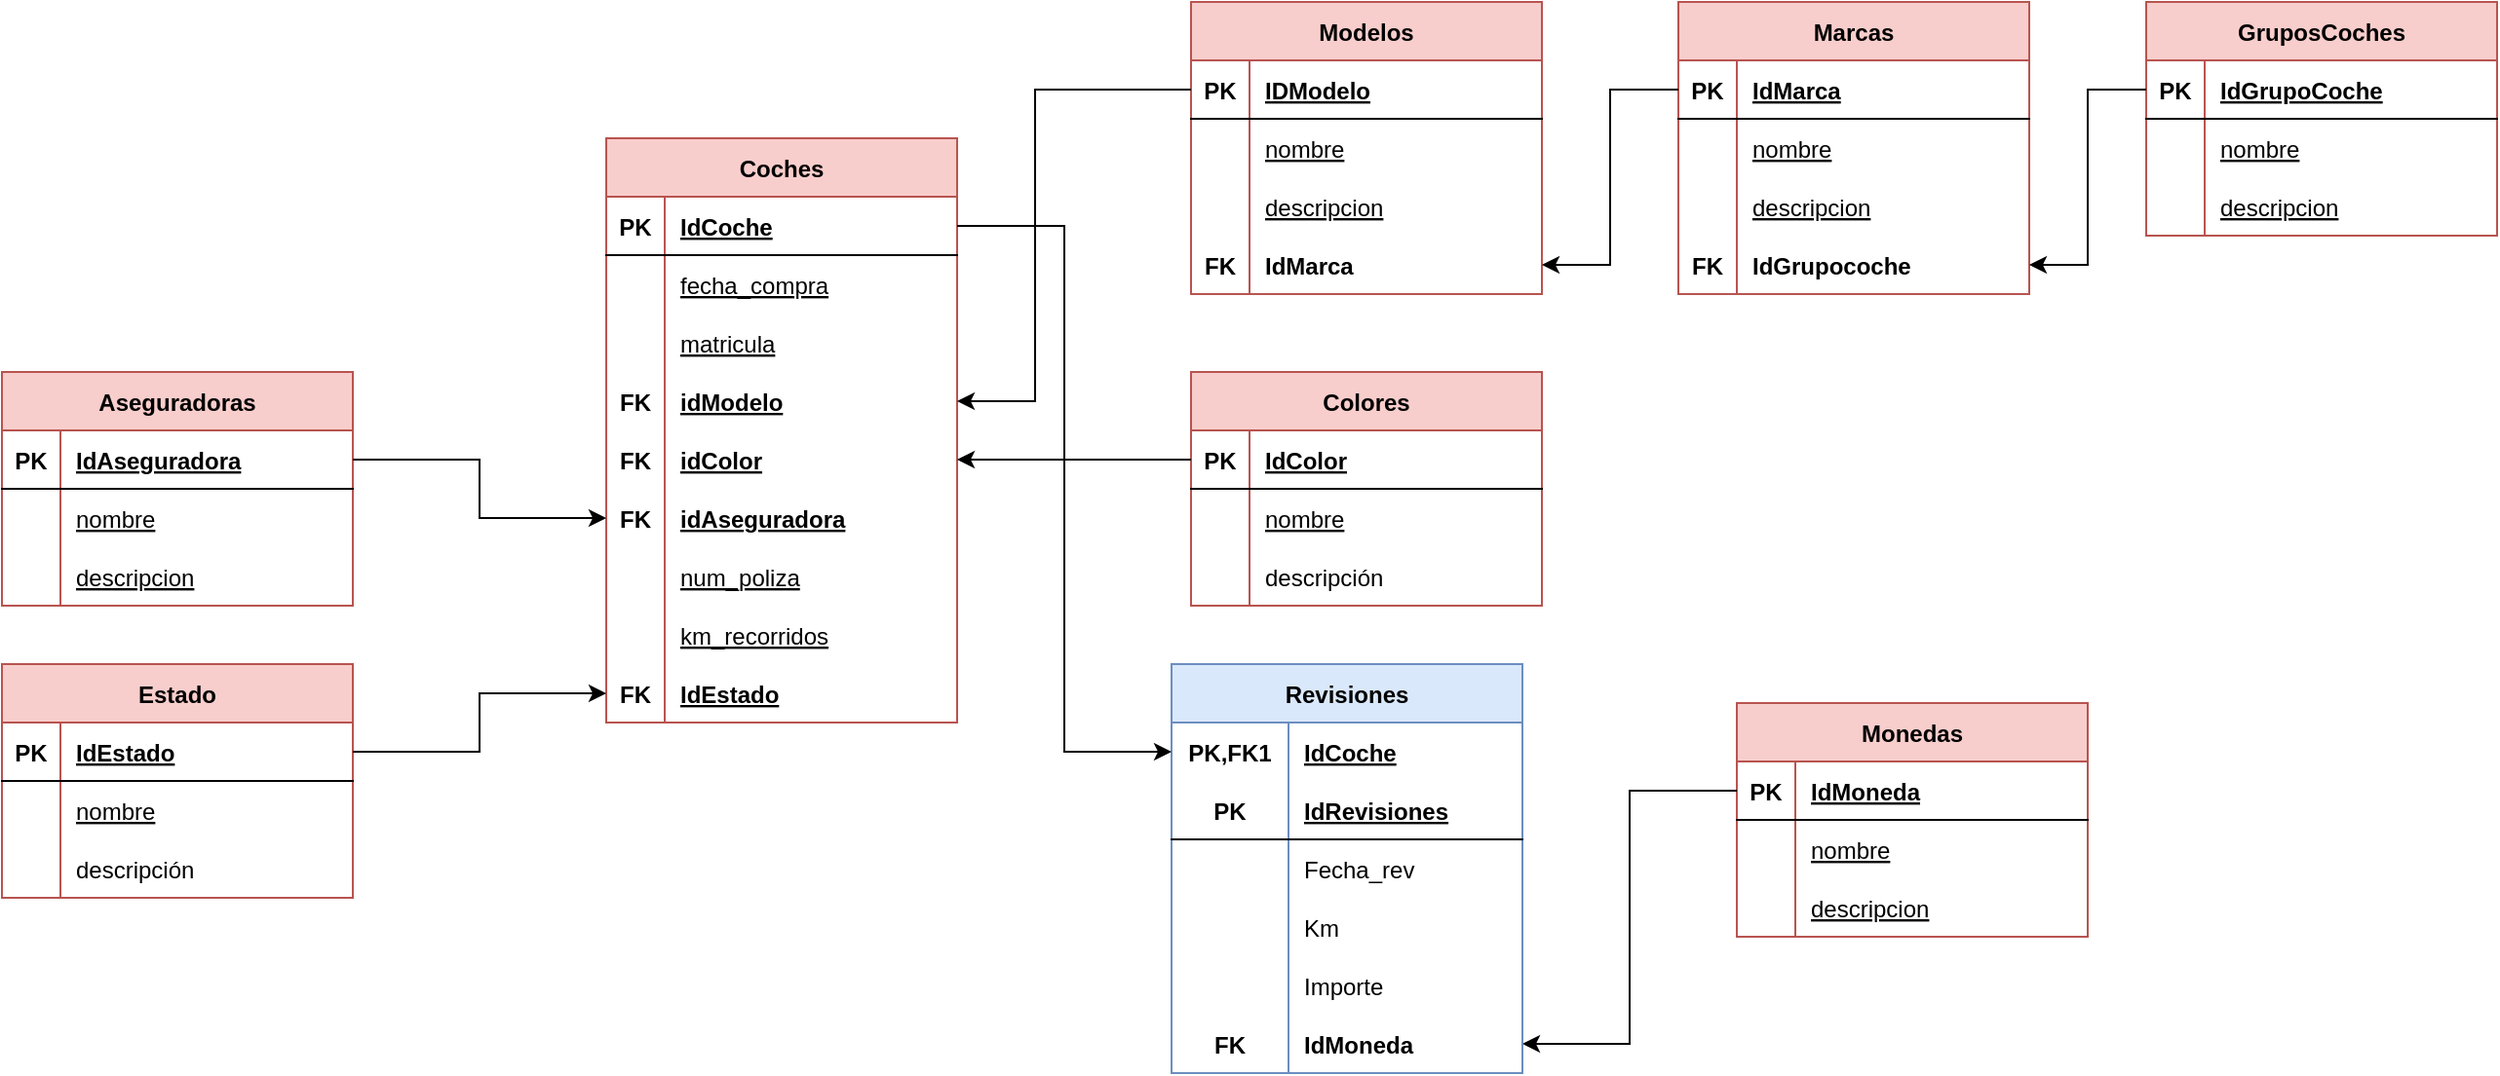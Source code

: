 <mxfile version="20.8.10" type="device"><diagram id="R2lEEEUBdFMjLlhIrx00" name="Page-1"><mxGraphModel dx="934" dy="561" grid="1" gridSize="10" guides="1" tooltips="1" connect="1" arrows="1" fold="1" page="1" pageScale="1" pageWidth="850" pageHeight="1100" math="0" shadow="0" extFonts="Permanent Marker^https://fonts.googleapis.com/css?family=Permanent+Marker"><root><mxCell id="0"/><mxCell id="1" parent="0"/><mxCell id="1F2Ah7RgyPgbSo4YrZWO-1" value="Coches" style="shape=table;startSize=30;container=1;collapsible=1;childLayout=tableLayout;fixedRows=1;rowLines=0;fontStyle=1;align=center;resizeLast=1;fillColor=#f8cecc;strokeColor=#b85450;" vertex="1" parent="1"><mxGeometry x="360" y="110" width="180" height="300" as="geometry"/></mxCell><mxCell id="1F2Ah7RgyPgbSo4YrZWO-2" value="" style="shape=tableRow;horizontal=0;startSize=0;swimlaneHead=0;swimlaneBody=0;fillColor=none;collapsible=0;dropTarget=0;points=[[0,0.5],[1,0.5]];portConstraint=eastwest;top=0;left=0;right=0;bottom=1;" vertex="1" parent="1F2Ah7RgyPgbSo4YrZWO-1"><mxGeometry y="30" width="180" height="30" as="geometry"/></mxCell><mxCell id="1F2Ah7RgyPgbSo4YrZWO-3" value="PK" style="shape=partialRectangle;connectable=0;fillColor=none;top=0;left=0;bottom=0;right=0;fontStyle=1;overflow=hidden;" vertex="1" parent="1F2Ah7RgyPgbSo4YrZWO-2"><mxGeometry width="30" height="30" as="geometry"><mxRectangle width="30" height="30" as="alternateBounds"/></mxGeometry></mxCell><mxCell id="1F2Ah7RgyPgbSo4YrZWO-4" value="IdCoche" style="shape=partialRectangle;connectable=0;fillColor=none;top=0;left=0;bottom=0;right=0;align=left;spacingLeft=6;fontStyle=5;overflow=hidden;" vertex="1" parent="1F2Ah7RgyPgbSo4YrZWO-2"><mxGeometry x="30" width="150" height="30" as="geometry"><mxRectangle width="150" height="30" as="alternateBounds"/></mxGeometry></mxCell><mxCell id="1F2Ah7RgyPgbSo4YrZWO-5" value="" style="shape=tableRow;horizontal=0;startSize=0;swimlaneHead=0;swimlaneBody=0;fillColor=none;collapsible=0;dropTarget=0;points=[[0,0.5],[1,0.5]];portConstraint=eastwest;top=0;left=0;right=0;bottom=0;" vertex="1" parent="1F2Ah7RgyPgbSo4YrZWO-1"><mxGeometry y="60" width="180" height="30" as="geometry"/></mxCell><mxCell id="1F2Ah7RgyPgbSo4YrZWO-6" value="" style="shape=partialRectangle;connectable=0;fillColor=none;top=0;left=0;bottom=0;right=0;editable=1;overflow=hidden;" vertex="1" parent="1F2Ah7RgyPgbSo4YrZWO-5"><mxGeometry width="30" height="30" as="geometry"><mxRectangle width="30" height="30" as="alternateBounds"/></mxGeometry></mxCell><mxCell id="1F2Ah7RgyPgbSo4YrZWO-7" value="fecha_compra" style="shape=partialRectangle;connectable=0;fillColor=none;top=0;left=0;bottom=0;right=0;align=left;spacingLeft=6;overflow=hidden;fontStyle=4" vertex="1" parent="1F2Ah7RgyPgbSo4YrZWO-5"><mxGeometry x="30" width="150" height="30" as="geometry"><mxRectangle width="150" height="30" as="alternateBounds"/></mxGeometry></mxCell><mxCell id="1F2Ah7RgyPgbSo4YrZWO-8" value="" style="shape=tableRow;horizontal=0;startSize=0;swimlaneHead=0;swimlaneBody=0;fillColor=none;collapsible=0;dropTarget=0;points=[[0,0.5],[1,0.5]];portConstraint=eastwest;top=0;left=0;right=0;bottom=0;" vertex="1" parent="1F2Ah7RgyPgbSo4YrZWO-1"><mxGeometry y="90" width="180" height="30" as="geometry"/></mxCell><mxCell id="1F2Ah7RgyPgbSo4YrZWO-9" value="" style="shape=partialRectangle;connectable=0;fillColor=none;top=0;left=0;bottom=0;right=0;editable=1;overflow=hidden;" vertex="1" parent="1F2Ah7RgyPgbSo4YrZWO-8"><mxGeometry width="30" height="30" as="geometry"><mxRectangle width="30" height="30" as="alternateBounds"/></mxGeometry></mxCell><mxCell id="1F2Ah7RgyPgbSo4YrZWO-10" value="matricula" style="shape=partialRectangle;connectable=0;fillColor=none;top=0;left=0;bottom=0;right=0;align=left;spacingLeft=6;overflow=hidden;fontStyle=4" vertex="1" parent="1F2Ah7RgyPgbSo4YrZWO-8"><mxGeometry x="30" width="150" height="30" as="geometry"><mxRectangle width="150" height="30" as="alternateBounds"/></mxGeometry></mxCell><mxCell id="1F2Ah7RgyPgbSo4YrZWO-11" value="" style="shape=tableRow;horizontal=0;startSize=0;swimlaneHead=0;swimlaneBody=0;fillColor=none;collapsible=0;dropTarget=0;points=[[0,0.5],[1,0.5]];portConstraint=eastwest;top=0;left=0;right=0;bottom=0;fontStyle=1" vertex="1" parent="1F2Ah7RgyPgbSo4YrZWO-1"><mxGeometry y="120" width="180" height="30" as="geometry"/></mxCell><mxCell id="1F2Ah7RgyPgbSo4YrZWO-12" value="FK" style="shape=partialRectangle;connectable=0;fillColor=none;top=0;left=0;bottom=0;right=0;editable=1;overflow=hidden;fontStyle=1" vertex="1" parent="1F2Ah7RgyPgbSo4YrZWO-11"><mxGeometry width="30" height="30" as="geometry"><mxRectangle width="30" height="30" as="alternateBounds"/></mxGeometry></mxCell><mxCell id="1F2Ah7RgyPgbSo4YrZWO-13" value="idModelo" style="shape=partialRectangle;connectable=0;fillColor=none;top=0;left=0;bottom=0;right=0;align=left;spacingLeft=6;overflow=hidden;fontStyle=5" vertex="1" parent="1F2Ah7RgyPgbSo4YrZWO-11"><mxGeometry x="30" width="150" height="30" as="geometry"><mxRectangle width="150" height="30" as="alternateBounds"/></mxGeometry></mxCell><mxCell id="1F2Ah7RgyPgbSo4YrZWO-27" value="" style="shape=tableRow;horizontal=0;startSize=0;swimlaneHead=0;swimlaneBody=0;fillColor=none;collapsible=0;dropTarget=0;points=[[0,0.5],[1,0.5]];portConstraint=eastwest;top=0;left=0;right=0;bottom=0;" vertex="1" parent="1F2Ah7RgyPgbSo4YrZWO-1"><mxGeometry y="150" width="180" height="30" as="geometry"/></mxCell><mxCell id="1F2Ah7RgyPgbSo4YrZWO-28" value="FK" style="shape=partialRectangle;connectable=0;fillColor=none;top=0;left=0;bottom=0;right=0;editable=1;overflow=hidden;fontStyle=1" vertex="1" parent="1F2Ah7RgyPgbSo4YrZWO-27"><mxGeometry width="30" height="30" as="geometry"><mxRectangle width="30" height="30" as="alternateBounds"/></mxGeometry></mxCell><mxCell id="1F2Ah7RgyPgbSo4YrZWO-29" value="idColor" style="shape=partialRectangle;connectable=0;fillColor=none;top=0;left=0;bottom=0;right=0;align=left;spacingLeft=6;overflow=hidden;fontStyle=5" vertex="1" parent="1F2Ah7RgyPgbSo4YrZWO-27"><mxGeometry x="30" width="150" height="30" as="geometry"><mxRectangle width="150" height="30" as="alternateBounds"/></mxGeometry></mxCell><mxCell id="1F2Ah7RgyPgbSo4YrZWO-30" value="" style="shape=tableRow;horizontal=0;startSize=0;swimlaneHead=0;swimlaneBody=0;fillColor=none;collapsible=0;dropTarget=0;points=[[0,0.5],[1,0.5]];portConstraint=eastwest;top=0;left=0;right=0;bottom=0;" vertex="1" parent="1F2Ah7RgyPgbSo4YrZWO-1"><mxGeometry y="180" width="180" height="30" as="geometry"/></mxCell><mxCell id="1F2Ah7RgyPgbSo4YrZWO-31" value="FK" style="shape=partialRectangle;connectable=0;fillColor=none;top=0;left=0;bottom=0;right=0;editable=1;overflow=hidden;fontStyle=1" vertex="1" parent="1F2Ah7RgyPgbSo4YrZWO-30"><mxGeometry width="30" height="30" as="geometry"><mxRectangle width="30" height="30" as="alternateBounds"/></mxGeometry></mxCell><mxCell id="1F2Ah7RgyPgbSo4YrZWO-32" value="idAseguradora" style="shape=partialRectangle;connectable=0;fillColor=none;top=0;left=0;bottom=0;right=0;align=left;spacingLeft=6;overflow=hidden;fontStyle=5" vertex="1" parent="1F2Ah7RgyPgbSo4YrZWO-30"><mxGeometry x="30" width="150" height="30" as="geometry"><mxRectangle width="150" height="30" as="alternateBounds"/></mxGeometry></mxCell><mxCell id="1F2Ah7RgyPgbSo4YrZWO-71" value="" style="shape=tableRow;horizontal=0;startSize=0;swimlaneHead=0;swimlaneBody=0;fillColor=none;collapsible=0;dropTarget=0;points=[[0,0.5],[1,0.5]];portConstraint=eastwest;top=0;left=0;right=0;bottom=0;" vertex="1" parent="1F2Ah7RgyPgbSo4YrZWO-1"><mxGeometry y="210" width="180" height="30" as="geometry"/></mxCell><mxCell id="1F2Ah7RgyPgbSo4YrZWO-72" value="" style="shape=partialRectangle;connectable=0;fillColor=none;top=0;left=0;bottom=0;right=0;editable=1;overflow=hidden;" vertex="1" parent="1F2Ah7RgyPgbSo4YrZWO-71"><mxGeometry width="30" height="30" as="geometry"><mxRectangle width="30" height="30" as="alternateBounds"/></mxGeometry></mxCell><mxCell id="1F2Ah7RgyPgbSo4YrZWO-73" value="num_poliza" style="shape=partialRectangle;connectable=0;fillColor=none;top=0;left=0;bottom=0;right=0;align=left;spacingLeft=6;overflow=hidden;fontStyle=4" vertex="1" parent="1F2Ah7RgyPgbSo4YrZWO-71"><mxGeometry x="30" width="150" height="30" as="geometry"><mxRectangle width="150" height="30" as="alternateBounds"/></mxGeometry></mxCell><mxCell id="1F2Ah7RgyPgbSo4YrZWO-118" value="" style="shape=tableRow;horizontal=0;startSize=0;swimlaneHead=0;swimlaneBody=0;fillColor=none;collapsible=0;dropTarget=0;points=[[0,0.5],[1,0.5]];portConstraint=eastwest;top=0;left=0;right=0;bottom=0;" vertex="1" parent="1F2Ah7RgyPgbSo4YrZWO-1"><mxGeometry y="240" width="180" height="30" as="geometry"/></mxCell><mxCell id="1F2Ah7RgyPgbSo4YrZWO-119" value="" style="shape=partialRectangle;connectable=0;fillColor=none;top=0;left=0;bottom=0;right=0;editable=1;overflow=hidden;" vertex="1" parent="1F2Ah7RgyPgbSo4YrZWO-118"><mxGeometry width="30" height="30" as="geometry"><mxRectangle width="30" height="30" as="alternateBounds"/></mxGeometry></mxCell><mxCell id="1F2Ah7RgyPgbSo4YrZWO-120" value="km_recorridos" style="shape=partialRectangle;connectable=0;fillColor=none;top=0;left=0;bottom=0;right=0;align=left;spacingLeft=6;overflow=hidden;fontStyle=4" vertex="1" parent="1F2Ah7RgyPgbSo4YrZWO-118"><mxGeometry x="30" width="150" height="30" as="geometry"><mxRectangle width="150" height="30" as="alternateBounds"/></mxGeometry></mxCell><mxCell id="1F2Ah7RgyPgbSo4YrZWO-325" value="" style="shape=tableRow;horizontal=0;startSize=0;swimlaneHead=0;swimlaneBody=0;fillColor=none;collapsible=0;dropTarget=0;points=[[0,0.5],[1,0.5]];portConstraint=eastwest;top=0;left=0;right=0;bottom=0;" vertex="1" parent="1F2Ah7RgyPgbSo4YrZWO-1"><mxGeometry y="270" width="180" height="30" as="geometry"/></mxCell><mxCell id="1F2Ah7RgyPgbSo4YrZWO-326" value="FK" style="shape=partialRectangle;connectable=0;fillColor=none;top=0;left=0;bottom=0;right=0;editable=1;overflow=hidden;fontStyle=1" vertex="1" parent="1F2Ah7RgyPgbSo4YrZWO-325"><mxGeometry width="30" height="30" as="geometry"><mxRectangle width="30" height="30" as="alternateBounds"/></mxGeometry></mxCell><mxCell id="1F2Ah7RgyPgbSo4YrZWO-327" value="IdEstado" style="shape=partialRectangle;connectable=0;fillColor=none;top=0;left=0;bottom=0;right=0;align=left;spacingLeft=6;overflow=hidden;fontStyle=5" vertex="1" parent="1F2Ah7RgyPgbSo4YrZWO-325"><mxGeometry x="30" width="150" height="30" as="geometry"><mxRectangle width="150" height="30" as="alternateBounds"/></mxGeometry></mxCell><mxCell id="1F2Ah7RgyPgbSo4YrZWO-14" value="Colores" style="shape=table;startSize=30;container=1;collapsible=1;childLayout=tableLayout;fixedRows=1;rowLines=0;fontStyle=1;align=center;resizeLast=1;fillColor=#f8cecc;strokeColor=#b85450;" vertex="1" parent="1"><mxGeometry x="660" y="230" width="180" height="120" as="geometry"/></mxCell><mxCell id="1F2Ah7RgyPgbSo4YrZWO-15" value="" style="shape=tableRow;horizontal=0;startSize=0;swimlaneHead=0;swimlaneBody=0;fillColor=none;collapsible=0;dropTarget=0;points=[[0,0.5],[1,0.5]];portConstraint=eastwest;top=0;left=0;right=0;bottom=1;" vertex="1" parent="1F2Ah7RgyPgbSo4YrZWO-14"><mxGeometry y="30" width="180" height="30" as="geometry"/></mxCell><mxCell id="1F2Ah7RgyPgbSo4YrZWO-16" value="PK" style="shape=partialRectangle;connectable=0;fillColor=none;top=0;left=0;bottom=0;right=0;fontStyle=1;overflow=hidden;" vertex="1" parent="1F2Ah7RgyPgbSo4YrZWO-15"><mxGeometry width="30" height="30" as="geometry"><mxRectangle width="30" height="30" as="alternateBounds"/></mxGeometry></mxCell><mxCell id="1F2Ah7RgyPgbSo4YrZWO-17" value="IdColor" style="shape=partialRectangle;connectable=0;fillColor=none;top=0;left=0;bottom=0;right=0;align=left;spacingLeft=6;fontStyle=5;overflow=hidden;" vertex="1" parent="1F2Ah7RgyPgbSo4YrZWO-15"><mxGeometry x="30" width="150" height="30" as="geometry"><mxRectangle width="150" height="30" as="alternateBounds"/></mxGeometry></mxCell><mxCell id="1F2Ah7RgyPgbSo4YrZWO-18" value="" style="shape=tableRow;horizontal=0;startSize=0;swimlaneHead=0;swimlaneBody=0;fillColor=none;collapsible=0;dropTarget=0;points=[[0,0.5],[1,0.5]];portConstraint=eastwest;top=0;left=0;right=0;bottom=0;" vertex="1" parent="1F2Ah7RgyPgbSo4YrZWO-14"><mxGeometry y="60" width="180" height="30" as="geometry"/></mxCell><mxCell id="1F2Ah7RgyPgbSo4YrZWO-19" value="" style="shape=partialRectangle;connectable=0;fillColor=none;top=0;left=0;bottom=0;right=0;editable=1;overflow=hidden;" vertex="1" parent="1F2Ah7RgyPgbSo4YrZWO-18"><mxGeometry width="30" height="30" as="geometry"><mxRectangle width="30" height="30" as="alternateBounds"/></mxGeometry></mxCell><mxCell id="1F2Ah7RgyPgbSo4YrZWO-20" value="nombre" style="shape=partialRectangle;connectable=0;fillColor=none;top=0;left=0;bottom=0;right=0;align=left;spacingLeft=6;overflow=hidden;fontStyle=4" vertex="1" parent="1F2Ah7RgyPgbSo4YrZWO-18"><mxGeometry x="30" width="150" height="30" as="geometry"><mxRectangle width="150" height="30" as="alternateBounds"/></mxGeometry></mxCell><mxCell id="1F2Ah7RgyPgbSo4YrZWO-21" value="" style="shape=tableRow;horizontal=0;startSize=0;swimlaneHead=0;swimlaneBody=0;fillColor=none;collapsible=0;dropTarget=0;points=[[0,0.5],[1,0.5]];portConstraint=eastwest;top=0;left=0;right=0;bottom=0;" vertex="1" parent="1F2Ah7RgyPgbSo4YrZWO-14"><mxGeometry y="90" width="180" height="30" as="geometry"/></mxCell><mxCell id="1F2Ah7RgyPgbSo4YrZWO-22" value="" style="shape=partialRectangle;connectable=0;fillColor=none;top=0;left=0;bottom=0;right=0;editable=1;overflow=hidden;" vertex="1" parent="1F2Ah7RgyPgbSo4YrZWO-21"><mxGeometry width="30" height="30" as="geometry"><mxRectangle width="30" height="30" as="alternateBounds"/></mxGeometry></mxCell><mxCell id="1F2Ah7RgyPgbSo4YrZWO-23" value="descripción" style="shape=partialRectangle;connectable=0;fillColor=none;top=0;left=0;bottom=0;right=0;align=left;spacingLeft=6;overflow=hidden;" vertex="1" parent="1F2Ah7RgyPgbSo4YrZWO-21"><mxGeometry x="30" width="150" height="30" as="geometry"><mxRectangle width="150" height="30" as="alternateBounds"/></mxGeometry></mxCell><mxCell id="1F2Ah7RgyPgbSo4YrZWO-124" style="edgeStyle=orthogonalEdgeStyle;rounded=0;orthogonalLoop=1;jettySize=auto;html=1;exitX=0;exitY=0.5;exitDx=0;exitDy=0;entryX=1;entryY=0.5;entryDx=0;entryDy=0;" edge="1" parent="1" source="1F2Ah7RgyPgbSo4YrZWO-15" target="1F2Ah7RgyPgbSo4YrZWO-27"><mxGeometry relative="1" as="geometry"/></mxCell><mxCell id="1F2Ah7RgyPgbSo4YrZWO-125" value="Modelos" style="shape=table;startSize=30;container=1;collapsible=1;childLayout=tableLayout;fixedRows=1;rowLines=0;fontStyle=1;align=center;resizeLast=1;fillColor=#f8cecc;strokeColor=#b85450;" vertex="1" parent="1"><mxGeometry x="660" y="40" width="180" height="150" as="geometry"/></mxCell><mxCell id="1F2Ah7RgyPgbSo4YrZWO-126" value="" style="shape=tableRow;horizontal=0;startSize=0;swimlaneHead=0;swimlaneBody=0;fillColor=none;collapsible=0;dropTarget=0;points=[[0,0.5],[1,0.5]];portConstraint=eastwest;top=0;left=0;right=0;bottom=1;" vertex="1" parent="1F2Ah7RgyPgbSo4YrZWO-125"><mxGeometry y="30" width="180" height="30" as="geometry"/></mxCell><mxCell id="1F2Ah7RgyPgbSo4YrZWO-127" value="PK" style="shape=partialRectangle;connectable=0;fillColor=none;top=0;left=0;bottom=0;right=0;fontStyle=1;overflow=hidden;" vertex="1" parent="1F2Ah7RgyPgbSo4YrZWO-126"><mxGeometry width="30" height="30" as="geometry"><mxRectangle width="30" height="30" as="alternateBounds"/></mxGeometry></mxCell><mxCell id="1F2Ah7RgyPgbSo4YrZWO-128" value="IDModelo" style="shape=partialRectangle;connectable=0;fillColor=none;top=0;left=0;bottom=0;right=0;align=left;spacingLeft=6;fontStyle=5;overflow=hidden;" vertex="1" parent="1F2Ah7RgyPgbSo4YrZWO-126"><mxGeometry x="30" width="150" height="30" as="geometry"><mxRectangle width="150" height="30" as="alternateBounds"/></mxGeometry></mxCell><mxCell id="1F2Ah7RgyPgbSo4YrZWO-129" value="" style="shape=tableRow;horizontal=0;startSize=0;swimlaneHead=0;swimlaneBody=0;fillColor=none;collapsible=0;dropTarget=0;points=[[0,0.5],[1,0.5]];portConstraint=eastwest;top=0;left=0;right=0;bottom=0;" vertex="1" parent="1F2Ah7RgyPgbSo4YrZWO-125"><mxGeometry y="60" width="180" height="30" as="geometry"/></mxCell><mxCell id="1F2Ah7RgyPgbSo4YrZWO-130" value="" style="shape=partialRectangle;connectable=0;fillColor=none;top=0;left=0;bottom=0;right=0;editable=1;overflow=hidden;" vertex="1" parent="1F2Ah7RgyPgbSo4YrZWO-129"><mxGeometry width="30" height="30" as="geometry"><mxRectangle width="30" height="30" as="alternateBounds"/></mxGeometry></mxCell><mxCell id="1F2Ah7RgyPgbSo4YrZWO-131" value="nombre" style="shape=partialRectangle;connectable=0;fillColor=none;top=0;left=0;bottom=0;right=0;align=left;spacingLeft=6;overflow=hidden;fontStyle=4" vertex="1" parent="1F2Ah7RgyPgbSo4YrZWO-129"><mxGeometry x="30" width="150" height="30" as="geometry"><mxRectangle width="150" height="30" as="alternateBounds"/></mxGeometry></mxCell><mxCell id="1F2Ah7RgyPgbSo4YrZWO-132" value="" style="shape=tableRow;horizontal=0;startSize=0;swimlaneHead=0;swimlaneBody=0;fillColor=none;collapsible=0;dropTarget=0;points=[[0,0.5],[1,0.5]];portConstraint=eastwest;top=0;left=0;right=0;bottom=0;" vertex="1" parent="1F2Ah7RgyPgbSo4YrZWO-125"><mxGeometry y="90" width="180" height="30" as="geometry"/></mxCell><mxCell id="1F2Ah7RgyPgbSo4YrZWO-133" value="" style="shape=partialRectangle;connectable=0;fillColor=none;top=0;left=0;bottom=0;right=0;editable=1;overflow=hidden;" vertex="1" parent="1F2Ah7RgyPgbSo4YrZWO-132"><mxGeometry width="30" height="30" as="geometry"><mxRectangle width="30" height="30" as="alternateBounds"/></mxGeometry></mxCell><mxCell id="1F2Ah7RgyPgbSo4YrZWO-134" value="descripcion" style="shape=partialRectangle;connectable=0;fillColor=none;top=0;left=0;bottom=0;right=0;align=left;spacingLeft=6;overflow=hidden;fontStyle=4" vertex="1" parent="1F2Ah7RgyPgbSo4YrZWO-132"><mxGeometry x="30" width="150" height="30" as="geometry"><mxRectangle width="150" height="30" as="alternateBounds"/></mxGeometry></mxCell><mxCell id="1F2Ah7RgyPgbSo4YrZWO-135" value="" style="shape=tableRow;horizontal=0;startSize=0;swimlaneHead=0;swimlaneBody=0;fillColor=none;collapsible=0;dropTarget=0;points=[[0,0.5],[1,0.5]];portConstraint=eastwest;top=0;left=0;right=0;bottom=0;" vertex="1" parent="1F2Ah7RgyPgbSo4YrZWO-125"><mxGeometry y="120" width="180" height="30" as="geometry"/></mxCell><mxCell id="1F2Ah7RgyPgbSo4YrZWO-136" value="FK" style="shape=partialRectangle;connectable=0;fillColor=none;top=0;left=0;bottom=0;right=0;editable=1;overflow=hidden;fontStyle=1" vertex="1" parent="1F2Ah7RgyPgbSo4YrZWO-135"><mxGeometry width="30" height="30" as="geometry"><mxRectangle width="30" height="30" as="alternateBounds"/></mxGeometry></mxCell><mxCell id="1F2Ah7RgyPgbSo4YrZWO-137" value="IdMarca" style="shape=partialRectangle;connectable=0;fillColor=none;top=0;left=0;bottom=0;right=0;align=left;spacingLeft=6;overflow=hidden;fontStyle=1" vertex="1" parent="1F2Ah7RgyPgbSo4YrZWO-135"><mxGeometry x="30" width="150" height="30" as="geometry"><mxRectangle width="150" height="30" as="alternateBounds"/></mxGeometry></mxCell><mxCell id="1F2Ah7RgyPgbSo4YrZWO-138" value="Marcas" style="shape=table;startSize=30;container=1;collapsible=1;childLayout=tableLayout;fixedRows=1;rowLines=0;fontStyle=1;align=center;resizeLast=1;fillColor=#f8cecc;strokeColor=#b85450;" vertex="1" parent="1"><mxGeometry x="910" y="40" width="180" height="150" as="geometry"/></mxCell><mxCell id="1F2Ah7RgyPgbSo4YrZWO-139" value="" style="shape=tableRow;horizontal=0;startSize=0;swimlaneHead=0;swimlaneBody=0;fillColor=none;collapsible=0;dropTarget=0;points=[[0,0.5],[1,0.5]];portConstraint=eastwest;top=0;left=0;right=0;bottom=1;" vertex="1" parent="1F2Ah7RgyPgbSo4YrZWO-138"><mxGeometry y="30" width="180" height="30" as="geometry"/></mxCell><mxCell id="1F2Ah7RgyPgbSo4YrZWO-140" value="PK" style="shape=partialRectangle;connectable=0;fillColor=none;top=0;left=0;bottom=0;right=0;fontStyle=1;overflow=hidden;" vertex="1" parent="1F2Ah7RgyPgbSo4YrZWO-139"><mxGeometry width="30" height="30" as="geometry"><mxRectangle width="30" height="30" as="alternateBounds"/></mxGeometry></mxCell><mxCell id="1F2Ah7RgyPgbSo4YrZWO-141" value="IdMarca" style="shape=partialRectangle;connectable=0;fillColor=none;top=0;left=0;bottom=0;right=0;align=left;spacingLeft=6;fontStyle=5;overflow=hidden;" vertex="1" parent="1F2Ah7RgyPgbSo4YrZWO-139"><mxGeometry x="30" width="150" height="30" as="geometry"><mxRectangle width="150" height="30" as="alternateBounds"/></mxGeometry></mxCell><mxCell id="1F2Ah7RgyPgbSo4YrZWO-142" value="" style="shape=tableRow;horizontal=0;startSize=0;swimlaneHead=0;swimlaneBody=0;fillColor=none;collapsible=0;dropTarget=0;points=[[0,0.5],[1,0.5]];portConstraint=eastwest;top=0;left=0;right=0;bottom=0;" vertex="1" parent="1F2Ah7RgyPgbSo4YrZWO-138"><mxGeometry y="60" width="180" height="30" as="geometry"/></mxCell><mxCell id="1F2Ah7RgyPgbSo4YrZWO-143" value="" style="shape=partialRectangle;connectable=0;fillColor=none;top=0;left=0;bottom=0;right=0;editable=1;overflow=hidden;" vertex="1" parent="1F2Ah7RgyPgbSo4YrZWO-142"><mxGeometry width="30" height="30" as="geometry"><mxRectangle width="30" height="30" as="alternateBounds"/></mxGeometry></mxCell><mxCell id="1F2Ah7RgyPgbSo4YrZWO-144" value="nombre" style="shape=partialRectangle;connectable=0;fillColor=none;top=0;left=0;bottom=0;right=0;align=left;spacingLeft=6;overflow=hidden;fontStyle=4" vertex="1" parent="1F2Ah7RgyPgbSo4YrZWO-142"><mxGeometry x="30" width="150" height="30" as="geometry"><mxRectangle width="150" height="30" as="alternateBounds"/></mxGeometry></mxCell><mxCell id="1F2Ah7RgyPgbSo4YrZWO-145" value="" style="shape=tableRow;horizontal=0;startSize=0;swimlaneHead=0;swimlaneBody=0;fillColor=none;collapsible=0;dropTarget=0;points=[[0,0.5],[1,0.5]];portConstraint=eastwest;top=0;left=0;right=0;bottom=0;fontStyle=0" vertex="1" parent="1F2Ah7RgyPgbSo4YrZWO-138"><mxGeometry y="90" width="180" height="30" as="geometry"/></mxCell><mxCell id="1F2Ah7RgyPgbSo4YrZWO-146" value="" style="shape=partialRectangle;connectable=0;fillColor=none;top=0;left=0;bottom=0;right=0;editable=1;overflow=hidden;" vertex="1" parent="1F2Ah7RgyPgbSo4YrZWO-145"><mxGeometry width="30" height="30" as="geometry"><mxRectangle width="30" height="30" as="alternateBounds"/></mxGeometry></mxCell><mxCell id="1F2Ah7RgyPgbSo4YrZWO-147" value="descripcion" style="shape=partialRectangle;connectable=0;fillColor=none;top=0;left=0;bottom=0;right=0;align=left;spacingLeft=6;overflow=hidden;fontStyle=4" vertex="1" parent="1F2Ah7RgyPgbSo4YrZWO-145"><mxGeometry x="30" width="150" height="30" as="geometry"><mxRectangle width="150" height="30" as="alternateBounds"/></mxGeometry></mxCell><mxCell id="1F2Ah7RgyPgbSo4YrZWO-148" value="" style="shape=tableRow;horizontal=0;startSize=0;swimlaneHead=0;swimlaneBody=0;fillColor=none;collapsible=0;dropTarget=0;points=[[0,0.5],[1,0.5]];portConstraint=eastwest;top=0;left=0;right=0;bottom=0;" vertex="1" parent="1F2Ah7RgyPgbSo4YrZWO-138"><mxGeometry y="120" width="180" height="30" as="geometry"/></mxCell><mxCell id="1F2Ah7RgyPgbSo4YrZWO-149" value="FK" style="shape=partialRectangle;connectable=0;fillColor=none;top=0;left=0;bottom=0;right=0;editable=1;overflow=hidden;fontStyle=1" vertex="1" parent="1F2Ah7RgyPgbSo4YrZWO-148"><mxGeometry width="30" height="30" as="geometry"><mxRectangle width="30" height="30" as="alternateBounds"/></mxGeometry></mxCell><mxCell id="1F2Ah7RgyPgbSo4YrZWO-150" value="IdGrupocoche" style="shape=partialRectangle;connectable=0;fillColor=none;top=0;left=0;bottom=0;right=0;align=left;spacingLeft=6;overflow=hidden;fontStyle=1" vertex="1" parent="1F2Ah7RgyPgbSo4YrZWO-148"><mxGeometry x="30" width="150" height="30" as="geometry"><mxRectangle width="150" height="30" as="alternateBounds"/></mxGeometry></mxCell><mxCell id="1F2Ah7RgyPgbSo4YrZWO-151" value="GruposCoches" style="shape=table;startSize=30;container=1;collapsible=1;childLayout=tableLayout;fixedRows=1;rowLines=0;fontStyle=1;align=center;resizeLast=1;fillColor=#f8cecc;strokeColor=#b85450;" vertex="1" parent="1"><mxGeometry x="1150" y="40" width="180" height="120" as="geometry"/></mxCell><mxCell id="1F2Ah7RgyPgbSo4YrZWO-152" value="" style="shape=tableRow;horizontal=0;startSize=0;swimlaneHead=0;swimlaneBody=0;fillColor=none;collapsible=0;dropTarget=0;points=[[0,0.5],[1,0.5]];portConstraint=eastwest;top=0;left=0;right=0;bottom=1;" vertex="1" parent="1F2Ah7RgyPgbSo4YrZWO-151"><mxGeometry y="30" width="180" height="30" as="geometry"/></mxCell><mxCell id="1F2Ah7RgyPgbSo4YrZWO-153" value="PK" style="shape=partialRectangle;connectable=0;fillColor=none;top=0;left=0;bottom=0;right=0;fontStyle=1;overflow=hidden;" vertex="1" parent="1F2Ah7RgyPgbSo4YrZWO-152"><mxGeometry width="30" height="30" as="geometry"><mxRectangle width="30" height="30" as="alternateBounds"/></mxGeometry></mxCell><mxCell id="1F2Ah7RgyPgbSo4YrZWO-154" value="IdGrupoCoche" style="shape=partialRectangle;connectable=0;fillColor=none;top=0;left=0;bottom=0;right=0;align=left;spacingLeft=6;fontStyle=5;overflow=hidden;" vertex="1" parent="1F2Ah7RgyPgbSo4YrZWO-152"><mxGeometry x="30" width="150" height="30" as="geometry"><mxRectangle width="150" height="30" as="alternateBounds"/></mxGeometry></mxCell><mxCell id="1F2Ah7RgyPgbSo4YrZWO-155" value="" style="shape=tableRow;horizontal=0;startSize=0;swimlaneHead=0;swimlaneBody=0;fillColor=none;collapsible=0;dropTarget=0;points=[[0,0.5],[1,0.5]];portConstraint=eastwest;top=0;left=0;right=0;bottom=0;" vertex="1" parent="1F2Ah7RgyPgbSo4YrZWO-151"><mxGeometry y="60" width="180" height="30" as="geometry"/></mxCell><mxCell id="1F2Ah7RgyPgbSo4YrZWO-156" value="" style="shape=partialRectangle;connectable=0;fillColor=none;top=0;left=0;bottom=0;right=0;editable=1;overflow=hidden;" vertex="1" parent="1F2Ah7RgyPgbSo4YrZWO-155"><mxGeometry width="30" height="30" as="geometry"><mxRectangle width="30" height="30" as="alternateBounds"/></mxGeometry></mxCell><mxCell id="1F2Ah7RgyPgbSo4YrZWO-157" value="nombre" style="shape=partialRectangle;connectable=0;fillColor=none;top=0;left=0;bottom=0;right=0;align=left;spacingLeft=6;overflow=hidden;fontStyle=4" vertex="1" parent="1F2Ah7RgyPgbSo4YrZWO-155"><mxGeometry x="30" width="150" height="30" as="geometry"><mxRectangle width="150" height="30" as="alternateBounds"/></mxGeometry></mxCell><mxCell id="1F2Ah7RgyPgbSo4YrZWO-158" value="" style="shape=tableRow;horizontal=0;startSize=0;swimlaneHead=0;swimlaneBody=0;fillColor=none;collapsible=0;dropTarget=0;points=[[0,0.5],[1,0.5]];portConstraint=eastwest;top=0;left=0;right=0;bottom=0;" vertex="1" parent="1F2Ah7RgyPgbSo4YrZWO-151"><mxGeometry y="90" width="180" height="30" as="geometry"/></mxCell><mxCell id="1F2Ah7RgyPgbSo4YrZWO-159" value="" style="shape=partialRectangle;connectable=0;fillColor=none;top=0;left=0;bottom=0;right=0;editable=1;overflow=hidden;" vertex="1" parent="1F2Ah7RgyPgbSo4YrZWO-158"><mxGeometry width="30" height="30" as="geometry"><mxRectangle width="30" height="30" as="alternateBounds"/></mxGeometry></mxCell><mxCell id="1F2Ah7RgyPgbSo4YrZWO-160" value="descripcion" style="shape=partialRectangle;connectable=0;fillColor=none;top=0;left=0;bottom=0;right=0;align=left;spacingLeft=6;overflow=hidden;fontStyle=4" vertex="1" parent="1F2Ah7RgyPgbSo4YrZWO-158"><mxGeometry x="30" width="150" height="30" as="geometry"><mxRectangle width="150" height="30" as="alternateBounds"/></mxGeometry></mxCell><mxCell id="1F2Ah7RgyPgbSo4YrZWO-165" style="edgeStyle=orthogonalEdgeStyle;rounded=0;orthogonalLoop=1;jettySize=auto;html=1;exitX=0;exitY=0.5;exitDx=0;exitDy=0;entryX=1;entryY=0.5;entryDx=0;entryDy=0;" edge="1" parent="1" source="1F2Ah7RgyPgbSo4YrZWO-152" target="1F2Ah7RgyPgbSo4YrZWO-148"><mxGeometry relative="1" as="geometry"/></mxCell><mxCell id="1F2Ah7RgyPgbSo4YrZWO-166" style="edgeStyle=orthogonalEdgeStyle;rounded=0;orthogonalLoop=1;jettySize=auto;html=1;exitX=0;exitY=0.5;exitDx=0;exitDy=0;" edge="1" parent="1" source="1F2Ah7RgyPgbSo4YrZWO-126" target="1F2Ah7RgyPgbSo4YrZWO-11"><mxGeometry relative="1" as="geometry"><Array as="points"><mxPoint x="580" y="85"/><mxPoint x="580" y="245"/></Array></mxGeometry></mxCell><mxCell id="1F2Ah7RgyPgbSo4YrZWO-167" style="edgeStyle=orthogonalEdgeStyle;rounded=0;orthogonalLoop=1;jettySize=auto;html=1;exitX=0;exitY=0.5;exitDx=0;exitDy=0;entryX=1;entryY=0.5;entryDx=0;entryDy=0;" edge="1" parent="1" source="1F2Ah7RgyPgbSo4YrZWO-139" target="1F2Ah7RgyPgbSo4YrZWO-135"><mxGeometry relative="1" as="geometry"/></mxCell><mxCell id="1F2Ah7RgyPgbSo4YrZWO-205" value="Monedas" style="shape=table;startSize=30;container=1;collapsible=1;childLayout=tableLayout;fixedRows=1;rowLines=0;fontStyle=1;align=center;resizeLast=1;fillColor=#f8cecc;strokeColor=#b85450;" vertex="1" parent="1"><mxGeometry x="940" y="400" width="180" height="120" as="geometry"/></mxCell><mxCell id="1F2Ah7RgyPgbSo4YrZWO-206" value="" style="shape=tableRow;horizontal=0;startSize=0;swimlaneHead=0;swimlaneBody=0;fillColor=none;collapsible=0;dropTarget=0;points=[[0,0.5],[1,0.5]];portConstraint=eastwest;top=0;left=0;right=0;bottom=1;" vertex="1" parent="1F2Ah7RgyPgbSo4YrZWO-205"><mxGeometry y="30" width="180" height="30" as="geometry"/></mxCell><mxCell id="1F2Ah7RgyPgbSo4YrZWO-207" value="PK" style="shape=partialRectangle;connectable=0;fillColor=none;top=0;left=0;bottom=0;right=0;fontStyle=1;overflow=hidden;" vertex="1" parent="1F2Ah7RgyPgbSo4YrZWO-206"><mxGeometry width="30" height="30" as="geometry"><mxRectangle width="30" height="30" as="alternateBounds"/></mxGeometry></mxCell><mxCell id="1F2Ah7RgyPgbSo4YrZWO-208" value="IdMoneda" style="shape=partialRectangle;connectable=0;fillColor=none;top=0;left=0;bottom=0;right=0;align=left;spacingLeft=6;fontStyle=5;overflow=hidden;" vertex="1" parent="1F2Ah7RgyPgbSo4YrZWO-206"><mxGeometry x="30" width="150" height="30" as="geometry"><mxRectangle width="150" height="30" as="alternateBounds"/></mxGeometry></mxCell><mxCell id="1F2Ah7RgyPgbSo4YrZWO-209" value="" style="shape=tableRow;horizontal=0;startSize=0;swimlaneHead=0;swimlaneBody=0;fillColor=none;collapsible=0;dropTarget=0;points=[[0,0.5],[1,0.5]];portConstraint=eastwest;top=0;left=0;right=0;bottom=0;" vertex="1" parent="1F2Ah7RgyPgbSo4YrZWO-205"><mxGeometry y="60" width="180" height="30" as="geometry"/></mxCell><mxCell id="1F2Ah7RgyPgbSo4YrZWO-210" value="" style="shape=partialRectangle;connectable=0;fillColor=none;top=0;left=0;bottom=0;right=0;editable=1;overflow=hidden;" vertex="1" parent="1F2Ah7RgyPgbSo4YrZWO-209"><mxGeometry width="30" height="30" as="geometry"><mxRectangle width="30" height="30" as="alternateBounds"/></mxGeometry></mxCell><mxCell id="1F2Ah7RgyPgbSo4YrZWO-211" value="nombre" style="shape=partialRectangle;connectable=0;fillColor=none;top=0;left=0;bottom=0;right=0;align=left;spacingLeft=6;overflow=hidden;fontStyle=4" vertex="1" parent="1F2Ah7RgyPgbSo4YrZWO-209"><mxGeometry x="30" width="150" height="30" as="geometry"><mxRectangle width="150" height="30" as="alternateBounds"/></mxGeometry></mxCell><mxCell id="1F2Ah7RgyPgbSo4YrZWO-212" value="" style="shape=tableRow;horizontal=0;startSize=0;swimlaneHead=0;swimlaneBody=0;fillColor=none;collapsible=0;dropTarget=0;points=[[0,0.5],[1,0.5]];portConstraint=eastwest;top=0;left=0;right=0;bottom=0;" vertex="1" parent="1F2Ah7RgyPgbSo4YrZWO-205"><mxGeometry y="90" width="180" height="30" as="geometry"/></mxCell><mxCell id="1F2Ah7RgyPgbSo4YrZWO-213" value="" style="shape=partialRectangle;connectable=0;fillColor=none;top=0;left=0;bottom=0;right=0;editable=1;overflow=hidden;" vertex="1" parent="1F2Ah7RgyPgbSo4YrZWO-212"><mxGeometry width="30" height="30" as="geometry"><mxRectangle width="30" height="30" as="alternateBounds"/></mxGeometry></mxCell><mxCell id="1F2Ah7RgyPgbSo4YrZWO-214" value="descripcion" style="shape=partialRectangle;connectable=0;fillColor=none;top=0;left=0;bottom=0;right=0;align=left;spacingLeft=6;overflow=hidden;fontStyle=4" vertex="1" parent="1F2Ah7RgyPgbSo4YrZWO-212"><mxGeometry x="30" width="150" height="30" as="geometry"><mxRectangle width="150" height="30" as="alternateBounds"/></mxGeometry></mxCell><mxCell id="1F2Ah7RgyPgbSo4YrZWO-219" style="edgeStyle=orthogonalEdgeStyle;rounded=0;orthogonalLoop=1;jettySize=auto;html=1;exitX=0;exitY=0.5;exitDx=0;exitDy=0;entryX=1;entryY=0.5;entryDx=0;entryDy=0;" edge="1" parent="1" source="1F2Ah7RgyPgbSo4YrZWO-206" target="1F2Ah7RgyPgbSo4YrZWO-318"><mxGeometry relative="1" as="geometry"><mxPoint x="840" y="555" as="targetPoint"/></mxGeometry></mxCell><mxCell id="1F2Ah7RgyPgbSo4YrZWO-233" value="Aseguradoras" style="shape=table;startSize=30;container=1;collapsible=1;childLayout=tableLayout;fixedRows=1;rowLines=0;fontStyle=1;align=center;resizeLast=1;fillColor=#f8cecc;strokeColor=#b85450;" vertex="1" parent="1"><mxGeometry x="50" y="230" width="180" height="120" as="geometry"/></mxCell><mxCell id="1F2Ah7RgyPgbSo4YrZWO-234" value="" style="shape=tableRow;horizontal=0;startSize=0;swimlaneHead=0;swimlaneBody=0;fillColor=none;collapsible=0;dropTarget=0;points=[[0,0.5],[1,0.5]];portConstraint=eastwest;top=0;left=0;right=0;bottom=1;" vertex="1" parent="1F2Ah7RgyPgbSo4YrZWO-233"><mxGeometry y="30" width="180" height="30" as="geometry"/></mxCell><mxCell id="1F2Ah7RgyPgbSo4YrZWO-235" value="PK" style="shape=partialRectangle;connectable=0;fillColor=none;top=0;left=0;bottom=0;right=0;fontStyle=1;overflow=hidden;" vertex="1" parent="1F2Ah7RgyPgbSo4YrZWO-234"><mxGeometry width="30" height="30" as="geometry"><mxRectangle width="30" height="30" as="alternateBounds"/></mxGeometry></mxCell><mxCell id="1F2Ah7RgyPgbSo4YrZWO-236" value="IdAseguradora" style="shape=partialRectangle;connectable=0;fillColor=none;top=0;left=0;bottom=0;right=0;align=left;spacingLeft=6;fontStyle=5;overflow=hidden;" vertex="1" parent="1F2Ah7RgyPgbSo4YrZWO-234"><mxGeometry x="30" width="150" height="30" as="geometry"><mxRectangle width="150" height="30" as="alternateBounds"/></mxGeometry></mxCell><mxCell id="1F2Ah7RgyPgbSo4YrZWO-237" value="" style="shape=tableRow;horizontal=0;startSize=0;swimlaneHead=0;swimlaneBody=0;fillColor=none;collapsible=0;dropTarget=0;points=[[0,0.5],[1,0.5]];portConstraint=eastwest;top=0;left=0;right=0;bottom=0;" vertex="1" parent="1F2Ah7RgyPgbSo4YrZWO-233"><mxGeometry y="60" width="180" height="30" as="geometry"/></mxCell><mxCell id="1F2Ah7RgyPgbSo4YrZWO-238" value="" style="shape=partialRectangle;connectable=0;fillColor=none;top=0;left=0;bottom=0;right=0;editable=1;overflow=hidden;" vertex="1" parent="1F2Ah7RgyPgbSo4YrZWO-237"><mxGeometry width="30" height="30" as="geometry"><mxRectangle width="30" height="30" as="alternateBounds"/></mxGeometry></mxCell><mxCell id="1F2Ah7RgyPgbSo4YrZWO-239" value="nombre" style="shape=partialRectangle;connectable=0;fillColor=none;top=0;left=0;bottom=0;right=0;align=left;spacingLeft=6;overflow=hidden;fontStyle=4" vertex="1" parent="1F2Ah7RgyPgbSo4YrZWO-237"><mxGeometry x="30" width="150" height="30" as="geometry"><mxRectangle width="150" height="30" as="alternateBounds"/></mxGeometry></mxCell><mxCell id="1F2Ah7RgyPgbSo4YrZWO-240" value="" style="shape=tableRow;horizontal=0;startSize=0;swimlaneHead=0;swimlaneBody=0;fillColor=none;collapsible=0;dropTarget=0;points=[[0,0.5],[1,0.5]];portConstraint=eastwest;top=0;left=0;right=0;bottom=0;" vertex="1" parent="1F2Ah7RgyPgbSo4YrZWO-233"><mxGeometry y="90" width="180" height="30" as="geometry"/></mxCell><mxCell id="1F2Ah7RgyPgbSo4YrZWO-241" value="" style="shape=partialRectangle;connectable=0;fillColor=none;top=0;left=0;bottom=0;right=0;editable=1;overflow=hidden;" vertex="1" parent="1F2Ah7RgyPgbSo4YrZWO-240"><mxGeometry width="30" height="30" as="geometry"><mxRectangle width="30" height="30" as="alternateBounds"/></mxGeometry></mxCell><mxCell id="1F2Ah7RgyPgbSo4YrZWO-242" value="descripcion" style="shape=partialRectangle;connectable=0;fillColor=none;top=0;left=0;bottom=0;right=0;align=left;spacingLeft=6;overflow=hidden;fontStyle=4" vertex="1" parent="1F2Ah7RgyPgbSo4YrZWO-240"><mxGeometry x="30" width="150" height="30" as="geometry"><mxRectangle width="150" height="30" as="alternateBounds"/></mxGeometry></mxCell><mxCell id="1F2Ah7RgyPgbSo4YrZWO-246" style="edgeStyle=orthogonalEdgeStyle;rounded=0;orthogonalLoop=1;jettySize=auto;html=1;exitX=1;exitY=0.5;exitDx=0;exitDy=0;" edge="1" parent="1" source="1F2Ah7RgyPgbSo4YrZWO-234" target="1F2Ah7RgyPgbSo4YrZWO-30"><mxGeometry relative="1" as="geometry"/></mxCell><mxCell id="1F2Ah7RgyPgbSo4YrZWO-302" value="Revisiones" style="shape=table;startSize=30;container=1;collapsible=1;childLayout=tableLayout;fixedRows=1;rowLines=0;fontStyle=1;align=center;resizeLast=1;fillColor=#dae8fc;strokeColor=#6c8ebf;" vertex="1" parent="1"><mxGeometry x="650" y="380" width="180" height="210" as="geometry"/></mxCell><mxCell id="1F2Ah7RgyPgbSo4YrZWO-303" value="" style="shape=tableRow;horizontal=0;startSize=0;swimlaneHead=0;swimlaneBody=0;fillColor=none;collapsible=0;dropTarget=0;points=[[0,0.5],[1,0.5]];portConstraint=eastwest;top=0;left=0;right=0;bottom=0;" vertex="1" parent="1F2Ah7RgyPgbSo4YrZWO-302"><mxGeometry y="30" width="180" height="30" as="geometry"/></mxCell><mxCell id="1F2Ah7RgyPgbSo4YrZWO-304" value="PK,FK1" style="shape=partialRectangle;connectable=0;fillColor=none;top=0;left=0;bottom=0;right=0;fontStyle=1;overflow=hidden;" vertex="1" parent="1F2Ah7RgyPgbSo4YrZWO-303"><mxGeometry width="60" height="30" as="geometry"><mxRectangle width="60" height="30" as="alternateBounds"/></mxGeometry></mxCell><mxCell id="1F2Ah7RgyPgbSo4YrZWO-305" value="IdCoche" style="shape=partialRectangle;connectable=0;fillColor=none;top=0;left=0;bottom=0;right=0;align=left;spacingLeft=6;fontStyle=5;overflow=hidden;" vertex="1" parent="1F2Ah7RgyPgbSo4YrZWO-303"><mxGeometry x="60" width="120" height="30" as="geometry"><mxRectangle width="120" height="30" as="alternateBounds"/></mxGeometry></mxCell><mxCell id="1F2Ah7RgyPgbSo4YrZWO-306" value="" style="shape=tableRow;horizontal=0;startSize=0;swimlaneHead=0;swimlaneBody=0;fillColor=none;collapsible=0;dropTarget=0;points=[[0,0.5],[1,0.5]];portConstraint=eastwest;top=0;left=0;right=0;bottom=1;" vertex="1" parent="1F2Ah7RgyPgbSo4YrZWO-302"><mxGeometry y="60" width="180" height="30" as="geometry"/></mxCell><mxCell id="1F2Ah7RgyPgbSo4YrZWO-307" value="PK" style="shape=partialRectangle;connectable=0;fillColor=none;top=0;left=0;bottom=0;right=0;fontStyle=1;overflow=hidden;" vertex="1" parent="1F2Ah7RgyPgbSo4YrZWO-306"><mxGeometry width="60" height="30" as="geometry"><mxRectangle width="60" height="30" as="alternateBounds"/></mxGeometry></mxCell><mxCell id="1F2Ah7RgyPgbSo4YrZWO-308" value="IdRevisiones" style="shape=partialRectangle;connectable=0;fillColor=none;top=0;left=0;bottom=0;right=0;align=left;spacingLeft=6;fontStyle=5;overflow=hidden;" vertex="1" parent="1F2Ah7RgyPgbSo4YrZWO-306"><mxGeometry x="60" width="120" height="30" as="geometry"><mxRectangle width="120" height="30" as="alternateBounds"/></mxGeometry></mxCell><mxCell id="1F2Ah7RgyPgbSo4YrZWO-309" value="" style="shape=tableRow;horizontal=0;startSize=0;swimlaneHead=0;swimlaneBody=0;fillColor=none;collapsible=0;dropTarget=0;points=[[0,0.5],[1,0.5]];portConstraint=eastwest;top=0;left=0;right=0;bottom=0;" vertex="1" parent="1F2Ah7RgyPgbSo4YrZWO-302"><mxGeometry y="90" width="180" height="30" as="geometry"/></mxCell><mxCell id="1F2Ah7RgyPgbSo4YrZWO-310" value="" style="shape=partialRectangle;connectable=0;fillColor=none;top=0;left=0;bottom=0;right=0;editable=1;overflow=hidden;" vertex="1" parent="1F2Ah7RgyPgbSo4YrZWO-309"><mxGeometry width="60" height="30" as="geometry"><mxRectangle width="60" height="30" as="alternateBounds"/></mxGeometry></mxCell><mxCell id="1F2Ah7RgyPgbSo4YrZWO-311" value="Fecha_rev" style="shape=partialRectangle;connectable=0;fillColor=none;top=0;left=0;bottom=0;right=0;align=left;spacingLeft=6;overflow=hidden;" vertex="1" parent="1F2Ah7RgyPgbSo4YrZWO-309"><mxGeometry x="60" width="120" height="30" as="geometry"><mxRectangle width="120" height="30" as="alternateBounds"/></mxGeometry></mxCell><mxCell id="1F2Ah7RgyPgbSo4YrZWO-312" value="" style="shape=tableRow;horizontal=0;startSize=0;swimlaneHead=0;swimlaneBody=0;fillColor=none;collapsible=0;dropTarget=0;points=[[0,0.5],[1,0.5]];portConstraint=eastwest;top=0;left=0;right=0;bottom=0;" vertex="1" parent="1F2Ah7RgyPgbSo4YrZWO-302"><mxGeometry y="120" width="180" height="30" as="geometry"/></mxCell><mxCell id="1F2Ah7RgyPgbSo4YrZWO-313" value="" style="shape=partialRectangle;connectable=0;fillColor=none;top=0;left=0;bottom=0;right=0;editable=1;overflow=hidden;" vertex="1" parent="1F2Ah7RgyPgbSo4YrZWO-312"><mxGeometry width="60" height="30" as="geometry"><mxRectangle width="60" height="30" as="alternateBounds"/></mxGeometry></mxCell><mxCell id="1F2Ah7RgyPgbSo4YrZWO-314" value="Km" style="shape=partialRectangle;connectable=0;fillColor=none;top=0;left=0;bottom=0;right=0;align=left;spacingLeft=6;overflow=hidden;" vertex="1" parent="1F2Ah7RgyPgbSo4YrZWO-312"><mxGeometry x="60" width="120" height="30" as="geometry"><mxRectangle width="120" height="30" as="alternateBounds"/></mxGeometry></mxCell><mxCell id="1F2Ah7RgyPgbSo4YrZWO-315" value="" style="shape=tableRow;horizontal=0;startSize=0;swimlaneHead=0;swimlaneBody=0;fillColor=none;collapsible=0;dropTarget=0;points=[[0,0.5],[1,0.5]];portConstraint=eastwest;top=0;left=0;right=0;bottom=0;" vertex="1" parent="1F2Ah7RgyPgbSo4YrZWO-302"><mxGeometry y="150" width="180" height="30" as="geometry"/></mxCell><mxCell id="1F2Ah7RgyPgbSo4YrZWO-316" value="" style="shape=partialRectangle;connectable=0;fillColor=none;top=0;left=0;bottom=0;right=0;editable=1;overflow=hidden;" vertex="1" parent="1F2Ah7RgyPgbSo4YrZWO-315"><mxGeometry width="60" height="30" as="geometry"><mxRectangle width="60" height="30" as="alternateBounds"/></mxGeometry></mxCell><mxCell id="1F2Ah7RgyPgbSo4YrZWO-317" value="Importe" style="shape=partialRectangle;connectable=0;fillColor=none;top=0;left=0;bottom=0;right=0;align=left;spacingLeft=6;overflow=hidden;" vertex="1" parent="1F2Ah7RgyPgbSo4YrZWO-315"><mxGeometry x="60" width="120" height="30" as="geometry"><mxRectangle width="120" height="30" as="alternateBounds"/></mxGeometry></mxCell><mxCell id="1F2Ah7RgyPgbSo4YrZWO-318" value="" style="shape=tableRow;horizontal=0;startSize=0;swimlaneHead=0;swimlaneBody=0;fillColor=none;collapsible=0;dropTarget=0;points=[[0,0.5],[1,0.5]];portConstraint=eastwest;top=0;left=0;right=0;bottom=0;" vertex="1" parent="1F2Ah7RgyPgbSo4YrZWO-302"><mxGeometry y="180" width="180" height="30" as="geometry"/></mxCell><mxCell id="1F2Ah7RgyPgbSo4YrZWO-319" value="FK" style="shape=partialRectangle;connectable=0;fillColor=none;top=0;left=0;bottom=0;right=0;editable=1;overflow=hidden;fontStyle=1" vertex="1" parent="1F2Ah7RgyPgbSo4YrZWO-318"><mxGeometry width="60" height="30" as="geometry"><mxRectangle width="60" height="30" as="alternateBounds"/></mxGeometry></mxCell><mxCell id="1F2Ah7RgyPgbSo4YrZWO-320" value="IdMoneda" style="shape=partialRectangle;connectable=0;fillColor=none;top=0;left=0;bottom=0;right=0;align=left;spacingLeft=6;overflow=hidden;fontStyle=1" vertex="1" parent="1F2Ah7RgyPgbSo4YrZWO-318"><mxGeometry x="60" width="120" height="30" as="geometry"><mxRectangle width="120" height="30" as="alternateBounds"/></mxGeometry></mxCell><mxCell id="1F2Ah7RgyPgbSo4YrZWO-328" value="Estado" style="shape=table;startSize=30;container=1;collapsible=1;childLayout=tableLayout;fixedRows=1;rowLines=0;fontStyle=1;align=center;resizeLast=1;fillColor=#f8cecc;strokeColor=#b85450;" vertex="1" parent="1"><mxGeometry x="50" y="380" width="180" height="120" as="geometry"/></mxCell><mxCell id="1F2Ah7RgyPgbSo4YrZWO-329" value="" style="shape=tableRow;horizontal=0;startSize=0;swimlaneHead=0;swimlaneBody=0;fillColor=none;collapsible=0;dropTarget=0;points=[[0,0.5],[1,0.5]];portConstraint=eastwest;top=0;left=0;right=0;bottom=1;" vertex="1" parent="1F2Ah7RgyPgbSo4YrZWO-328"><mxGeometry y="30" width="180" height="30" as="geometry"/></mxCell><mxCell id="1F2Ah7RgyPgbSo4YrZWO-330" value="PK" style="shape=partialRectangle;connectable=0;fillColor=none;top=0;left=0;bottom=0;right=0;fontStyle=1;overflow=hidden;" vertex="1" parent="1F2Ah7RgyPgbSo4YrZWO-329"><mxGeometry width="30" height="30" as="geometry"><mxRectangle width="30" height="30" as="alternateBounds"/></mxGeometry></mxCell><mxCell id="1F2Ah7RgyPgbSo4YrZWO-331" value="IdEstado" style="shape=partialRectangle;connectable=0;fillColor=none;top=0;left=0;bottom=0;right=0;align=left;spacingLeft=6;fontStyle=5;overflow=hidden;" vertex="1" parent="1F2Ah7RgyPgbSo4YrZWO-329"><mxGeometry x="30" width="150" height="30" as="geometry"><mxRectangle width="150" height="30" as="alternateBounds"/></mxGeometry></mxCell><mxCell id="1F2Ah7RgyPgbSo4YrZWO-332" value="" style="shape=tableRow;horizontal=0;startSize=0;swimlaneHead=0;swimlaneBody=0;fillColor=none;collapsible=0;dropTarget=0;points=[[0,0.5],[1,0.5]];portConstraint=eastwest;top=0;left=0;right=0;bottom=0;" vertex="1" parent="1F2Ah7RgyPgbSo4YrZWO-328"><mxGeometry y="60" width="180" height="30" as="geometry"/></mxCell><mxCell id="1F2Ah7RgyPgbSo4YrZWO-333" value="" style="shape=partialRectangle;connectable=0;fillColor=none;top=0;left=0;bottom=0;right=0;editable=1;overflow=hidden;" vertex="1" parent="1F2Ah7RgyPgbSo4YrZWO-332"><mxGeometry width="30" height="30" as="geometry"><mxRectangle width="30" height="30" as="alternateBounds"/></mxGeometry></mxCell><mxCell id="1F2Ah7RgyPgbSo4YrZWO-334" value="nombre" style="shape=partialRectangle;connectable=0;fillColor=none;top=0;left=0;bottom=0;right=0;align=left;spacingLeft=6;overflow=hidden;fontStyle=4" vertex="1" parent="1F2Ah7RgyPgbSo4YrZWO-332"><mxGeometry x="30" width="150" height="30" as="geometry"><mxRectangle width="150" height="30" as="alternateBounds"/></mxGeometry></mxCell><mxCell id="1F2Ah7RgyPgbSo4YrZWO-335" value="" style="shape=tableRow;horizontal=0;startSize=0;swimlaneHead=0;swimlaneBody=0;fillColor=none;collapsible=0;dropTarget=0;points=[[0,0.5],[1,0.5]];portConstraint=eastwest;top=0;left=0;right=0;bottom=0;" vertex="1" parent="1F2Ah7RgyPgbSo4YrZWO-328"><mxGeometry y="90" width="180" height="30" as="geometry"/></mxCell><mxCell id="1F2Ah7RgyPgbSo4YrZWO-336" value="" style="shape=partialRectangle;connectable=0;fillColor=none;top=0;left=0;bottom=0;right=0;editable=1;overflow=hidden;" vertex="1" parent="1F2Ah7RgyPgbSo4YrZWO-335"><mxGeometry width="30" height="30" as="geometry"><mxRectangle width="30" height="30" as="alternateBounds"/></mxGeometry></mxCell><mxCell id="1F2Ah7RgyPgbSo4YrZWO-337" value="descripción" style="shape=partialRectangle;connectable=0;fillColor=none;top=0;left=0;bottom=0;right=0;align=left;spacingLeft=6;overflow=hidden;" vertex="1" parent="1F2Ah7RgyPgbSo4YrZWO-335"><mxGeometry x="30" width="150" height="30" as="geometry"><mxRectangle width="150" height="30" as="alternateBounds"/></mxGeometry></mxCell><mxCell id="1F2Ah7RgyPgbSo4YrZWO-338" style="edgeStyle=orthogonalEdgeStyle;rounded=0;orthogonalLoop=1;jettySize=auto;html=1;exitX=1;exitY=0.5;exitDx=0;exitDy=0;entryX=0;entryY=0.5;entryDx=0;entryDy=0;" edge="1" parent="1" source="1F2Ah7RgyPgbSo4YrZWO-329" target="1F2Ah7RgyPgbSo4YrZWO-325"><mxGeometry relative="1" as="geometry"/></mxCell><mxCell id="1F2Ah7RgyPgbSo4YrZWO-339" style="edgeStyle=orthogonalEdgeStyle;rounded=0;orthogonalLoop=1;jettySize=auto;html=1;exitX=1;exitY=0.5;exitDx=0;exitDy=0;entryX=0;entryY=0.5;entryDx=0;entryDy=0;" edge="1" parent="1" source="1F2Ah7RgyPgbSo4YrZWO-2" target="1F2Ah7RgyPgbSo4YrZWO-303"><mxGeometry relative="1" as="geometry"/></mxCell></root></mxGraphModel></diagram></mxfile>